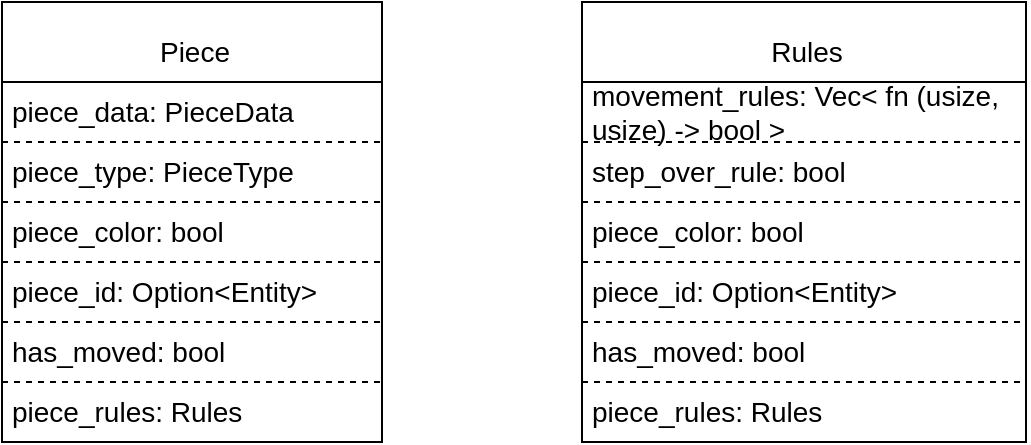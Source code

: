 <mxfile version="24.2.2" type="device">
  <diagram id="C5RBs43oDa-KdzZeNtuy" name="Page-1">
    <mxGraphModel dx="2074" dy="1132" grid="1" gridSize="10" guides="1" tooltips="1" connect="1" arrows="1" fold="1" page="1" pageScale="1" pageWidth="827" pageHeight="1169" math="0" shadow="0">
      <root>
        <mxCell id="WIyWlLk6GJQsqaUBKTNV-0" />
        <mxCell id="WIyWlLk6GJQsqaUBKTNV-1" parent="WIyWlLk6GJQsqaUBKTNV-0" />
        <mxCell id="WbS8dIH2btPJ9E3XqZ3f-2" value="" style="rounded=0;whiteSpace=wrap;html=1;container=0;" vertex="1" parent="WIyWlLk6GJQsqaUBKTNV-1">
          <mxGeometry x="150" y="140" width="190" height="220" as="geometry" />
        </mxCell>
        <mxCell id="WbS8dIH2btPJ9E3XqZ3f-3" value="piece_data: PieceData" style="text;html=1;align=left;verticalAlign=middle;whiteSpace=wrap;rounded=0;fontSize=14;spacingLeft=3;container=0;" vertex="1" parent="WIyWlLk6GJQsqaUBKTNV-1">
          <mxGeometry x="150" y="180" width="190" height="30" as="geometry" />
        </mxCell>
        <mxCell id="WbS8dIH2btPJ9E3XqZ3f-5" value="piece_type: PieceType" style="text;html=1;align=left;verticalAlign=middle;whiteSpace=wrap;rounded=0;fontSize=14;spacingLeft=3;container=0;" vertex="1" parent="WIyWlLk6GJQsqaUBKTNV-1">
          <mxGeometry x="150" y="210" width="190" height="30" as="geometry" />
        </mxCell>
        <mxCell id="WbS8dIH2btPJ9E3XqZ3f-6" value="Piece" style="text;html=1;align=center;verticalAlign=middle;whiteSpace=wrap;rounded=0;fontSize=14;spacingLeft=3;container=0;" vertex="1" parent="WIyWlLk6GJQsqaUBKTNV-1">
          <mxGeometry x="150" y="150" width="190" height="30" as="geometry" />
        </mxCell>
        <mxCell id="WbS8dIH2btPJ9E3XqZ3f-7" value="" style="endArrow=none;html=1;rounded=0;exitX=0;exitY=0;exitDx=0;exitDy=0;entryX=1;entryY=1;entryDx=0;entryDy=0;" edge="1" parent="WIyWlLk6GJQsqaUBKTNV-1" source="WbS8dIH2btPJ9E3XqZ3f-3" target="WbS8dIH2btPJ9E3XqZ3f-6">
          <mxGeometry width="50" height="50" relative="1" as="geometry">
            <mxPoint x="440" y="510" as="sourcePoint" />
            <mxPoint x="490" y="460" as="targetPoint" />
          </mxGeometry>
        </mxCell>
        <mxCell id="WbS8dIH2btPJ9E3XqZ3f-11" value="" style="endArrow=none;dashed=1;html=1;rounded=0;exitX=0;exitY=1;exitDx=0;exitDy=0;entryX=1;entryY=1;entryDx=0;entryDy=0;" edge="1" parent="WIyWlLk6GJQsqaUBKTNV-1" source="WbS8dIH2btPJ9E3XqZ3f-5" target="WbS8dIH2btPJ9E3XqZ3f-5">
          <mxGeometry width="50" height="50" relative="1" as="geometry">
            <mxPoint x="210" y="480" as="sourcePoint" />
            <mxPoint x="260" y="430" as="targetPoint" />
          </mxGeometry>
        </mxCell>
        <mxCell id="WbS8dIH2btPJ9E3XqZ3f-12" value="" style="endArrow=none;dashed=1;html=1;rounded=0;exitX=0;exitY=1;exitDx=0;exitDy=0;entryX=1;entryY=1;entryDx=0;entryDy=0;" edge="1" parent="WIyWlLk6GJQsqaUBKTNV-1">
          <mxGeometry width="50" height="50" relative="1" as="geometry">
            <mxPoint x="150" y="210" as="sourcePoint" />
            <mxPoint x="340" y="210" as="targetPoint" />
          </mxGeometry>
        </mxCell>
        <mxCell id="WbS8dIH2btPJ9E3XqZ3f-13" value="piece_color: bool" style="text;html=1;align=left;verticalAlign=middle;whiteSpace=wrap;rounded=0;fontSize=14;spacingLeft=3;container=0;" vertex="1" parent="WIyWlLk6GJQsqaUBKTNV-1">
          <mxGeometry x="150" y="240" width="190" height="30" as="geometry" />
        </mxCell>
        <mxCell id="WbS8dIH2btPJ9E3XqZ3f-15" value="piece_id: Option&amp;lt;Entity&amp;gt;" style="text;html=1;align=left;verticalAlign=middle;whiteSpace=wrap;rounded=0;fontSize=14;spacingLeft=3;container=0;" vertex="1" parent="WIyWlLk6GJQsqaUBKTNV-1">
          <mxGeometry x="150" y="270" width="190" height="30" as="geometry" />
        </mxCell>
        <mxCell id="WbS8dIH2btPJ9E3XqZ3f-16" value="has_moved: bool" style="text;html=1;align=left;verticalAlign=middle;whiteSpace=wrap;rounded=0;fontSize=14;spacingLeft=3;container=0;" vertex="1" parent="WIyWlLk6GJQsqaUBKTNV-1">
          <mxGeometry x="150" y="300" width="190" height="30" as="geometry" />
        </mxCell>
        <mxCell id="WbS8dIH2btPJ9E3XqZ3f-17" value="piece_rules: Rules" style="text;html=1;align=left;verticalAlign=middle;whiteSpace=wrap;rounded=0;fontSize=14;spacingLeft=3;container=0;" vertex="1" parent="WIyWlLk6GJQsqaUBKTNV-1">
          <mxGeometry x="150" y="330" width="190" height="30" as="geometry" />
        </mxCell>
        <mxCell id="WbS8dIH2btPJ9E3XqZ3f-18" value="" style="endArrow=none;dashed=1;html=1;rounded=0;exitX=0;exitY=1;exitDx=0;exitDy=0;entryX=1;entryY=1;entryDx=0;entryDy=0;" edge="1" parent="WIyWlLk6GJQsqaUBKTNV-1">
          <mxGeometry width="50" height="50" relative="1" as="geometry">
            <mxPoint x="150" y="300" as="sourcePoint" />
            <mxPoint x="340" y="300" as="targetPoint" />
          </mxGeometry>
        </mxCell>
        <mxCell id="WbS8dIH2btPJ9E3XqZ3f-19" value="" style="endArrow=none;dashed=1;html=1;rounded=0;exitX=0;exitY=1;exitDx=0;exitDy=0;entryX=1;entryY=1;entryDx=0;entryDy=0;" edge="1" parent="WIyWlLk6GJQsqaUBKTNV-1">
          <mxGeometry width="50" height="50" relative="1" as="geometry">
            <mxPoint x="150" y="330" as="sourcePoint" />
            <mxPoint x="340" y="330" as="targetPoint" />
          </mxGeometry>
        </mxCell>
        <mxCell id="WbS8dIH2btPJ9E3XqZ3f-21" value="" style="endArrow=none;dashed=1;html=1;rounded=0;exitX=0;exitY=1;exitDx=0;exitDy=0;entryX=1;entryY=1;entryDx=0;entryDy=0;" edge="1" parent="WIyWlLk6GJQsqaUBKTNV-1">
          <mxGeometry width="50" height="50" relative="1" as="geometry">
            <mxPoint x="150" y="270" as="sourcePoint" />
            <mxPoint x="340" y="270" as="targetPoint" />
          </mxGeometry>
        </mxCell>
        <mxCell id="WbS8dIH2btPJ9E3XqZ3f-24" value="" style="rounded=0;whiteSpace=wrap;html=1;container=0;" vertex="1" parent="WIyWlLk6GJQsqaUBKTNV-1">
          <mxGeometry x="440" y="140" width="222" height="220" as="geometry" />
        </mxCell>
        <mxCell id="WbS8dIH2btPJ9E3XqZ3f-25" value="movement_rules: Vec&amp;lt; fn (usize, usize) -&amp;gt; bool &amp;gt;" style="text;html=1;align=left;verticalAlign=middle;whiteSpace=wrap;rounded=0;fontSize=14;spacingLeft=3;container=0;" vertex="1" parent="WIyWlLk6GJQsqaUBKTNV-1">
          <mxGeometry x="440" y="180" width="222" height="30" as="geometry" />
        </mxCell>
        <mxCell id="WbS8dIH2btPJ9E3XqZ3f-26" value="step_over_rule: bool" style="text;html=1;align=left;verticalAlign=middle;whiteSpace=wrap;rounded=0;fontSize=14;spacingLeft=3;container=0;" vertex="1" parent="WIyWlLk6GJQsqaUBKTNV-1">
          <mxGeometry x="440" y="210" width="222" height="30" as="geometry" />
        </mxCell>
        <mxCell id="WbS8dIH2btPJ9E3XqZ3f-27" value="Rules" style="text;html=1;align=center;verticalAlign=middle;whiteSpace=wrap;rounded=0;fontSize=14;spacingLeft=3;container=0;" vertex="1" parent="WIyWlLk6GJQsqaUBKTNV-1">
          <mxGeometry x="440" y="150" width="222" height="30" as="geometry" />
        </mxCell>
        <mxCell id="WbS8dIH2btPJ9E3XqZ3f-28" value="" style="endArrow=none;html=1;rounded=0;exitX=0;exitY=0;exitDx=0;exitDy=0;entryX=1;entryY=1;entryDx=0;entryDy=0;" edge="1" source="WbS8dIH2btPJ9E3XqZ3f-25" target="WbS8dIH2btPJ9E3XqZ3f-27" parent="WIyWlLk6GJQsqaUBKTNV-1">
          <mxGeometry width="50" height="50" relative="1" as="geometry">
            <mxPoint x="730" y="510" as="sourcePoint" />
            <mxPoint x="780" y="460" as="targetPoint" />
          </mxGeometry>
        </mxCell>
        <mxCell id="WbS8dIH2btPJ9E3XqZ3f-29" value="" style="endArrow=none;dashed=1;html=1;rounded=0;exitX=0;exitY=1;exitDx=0;exitDy=0;entryX=1;entryY=1;entryDx=0;entryDy=0;" edge="1" source="WbS8dIH2btPJ9E3XqZ3f-26" target="WbS8dIH2btPJ9E3XqZ3f-26" parent="WIyWlLk6GJQsqaUBKTNV-1">
          <mxGeometry width="50" height="50" relative="1" as="geometry">
            <mxPoint x="500" y="480" as="sourcePoint" />
            <mxPoint x="550" y="430" as="targetPoint" />
          </mxGeometry>
        </mxCell>
        <mxCell id="WbS8dIH2btPJ9E3XqZ3f-30" value="" style="endArrow=none;dashed=1;html=1;rounded=0;exitX=0;exitY=1;exitDx=0;exitDy=0;entryX=1;entryY=0;entryDx=0;entryDy=0;" edge="1" parent="WIyWlLk6GJQsqaUBKTNV-1" target="WbS8dIH2btPJ9E3XqZ3f-26">
          <mxGeometry width="50" height="50" relative="1" as="geometry">
            <mxPoint x="440" y="210" as="sourcePoint" />
            <mxPoint x="630" y="210" as="targetPoint" />
          </mxGeometry>
        </mxCell>
        <mxCell id="WbS8dIH2btPJ9E3XqZ3f-31" value="piece_color: bool" style="text;html=1;align=left;verticalAlign=middle;whiteSpace=wrap;rounded=0;fontSize=14;spacingLeft=3;container=0;" vertex="1" parent="WIyWlLk6GJQsqaUBKTNV-1">
          <mxGeometry x="440" y="240" width="222" height="30" as="geometry" />
        </mxCell>
        <mxCell id="WbS8dIH2btPJ9E3XqZ3f-32" value="piece_id: Option&amp;lt;Entity&amp;gt;" style="text;html=1;align=left;verticalAlign=middle;whiteSpace=wrap;rounded=0;fontSize=14;spacingLeft=3;container=0;" vertex="1" parent="WIyWlLk6GJQsqaUBKTNV-1">
          <mxGeometry x="440" y="270" width="222" height="30" as="geometry" />
        </mxCell>
        <mxCell id="WbS8dIH2btPJ9E3XqZ3f-33" value="has_moved: bool" style="text;html=1;align=left;verticalAlign=middle;whiteSpace=wrap;rounded=0;fontSize=14;spacingLeft=3;container=0;" vertex="1" parent="WIyWlLk6GJQsqaUBKTNV-1">
          <mxGeometry x="440" y="300" width="222" height="30" as="geometry" />
        </mxCell>
        <mxCell id="WbS8dIH2btPJ9E3XqZ3f-34" value="piece_rules: Rules" style="text;html=1;align=left;verticalAlign=middle;whiteSpace=wrap;rounded=0;fontSize=14;spacingLeft=3;container=0;" vertex="1" parent="WIyWlLk6GJQsqaUBKTNV-1">
          <mxGeometry x="440" y="330" width="222" height="30" as="geometry" />
        </mxCell>
        <mxCell id="WbS8dIH2btPJ9E3XqZ3f-35" value="" style="endArrow=none;dashed=1;html=1;rounded=0;exitX=0;exitY=1;exitDx=0;exitDy=0;entryX=1;entryY=0;entryDx=0;entryDy=0;" edge="1" parent="WIyWlLk6GJQsqaUBKTNV-1" target="WbS8dIH2btPJ9E3XqZ3f-33">
          <mxGeometry width="50" height="50" relative="1" as="geometry">
            <mxPoint x="440" y="300" as="sourcePoint" />
            <mxPoint x="630" y="300" as="targetPoint" />
          </mxGeometry>
        </mxCell>
        <mxCell id="WbS8dIH2btPJ9E3XqZ3f-36" value="" style="endArrow=none;dashed=1;html=1;rounded=0;exitX=0;exitY=1;exitDx=0;exitDy=0;entryX=1;entryY=0;entryDx=0;entryDy=0;" edge="1" parent="WIyWlLk6GJQsqaUBKTNV-1" target="WbS8dIH2btPJ9E3XqZ3f-34">
          <mxGeometry width="50" height="50" relative="1" as="geometry">
            <mxPoint x="440" y="330" as="sourcePoint" />
            <mxPoint x="630" y="330" as="targetPoint" />
          </mxGeometry>
        </mxCell>
        <mxCell id="WbS8dIH2btPJ9E3XqZ3f-37" value="" style="endArrow=none;dashed=1;html=1;rounded=0;exitX=0;exitY=1;exitDx=0;exitDy=0;entryX=1;entryY=0;entryDx=0;entryDy=0;" edge="1" parent="WIyWlLk6GJQsqaUBKTNV-1" target="WbS8dIH2btPJ9E3XqZ3f-32">
          <mxGeometry width="50" height="50" relative="1" as="geometry">
            <mxPoint x="440" y="270" as="sourcePoint" />
            <mxPoint x="630" y="270" as="targetPoint" />
          </mxGeometry>
        </mxCell>
      </root>
    </mxGraphModel>
  </diagram>
</mxfile>
